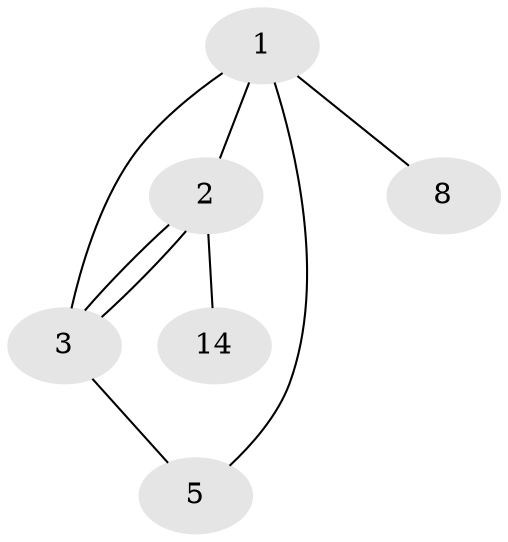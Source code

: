 // Generated by graph-tools (version 1.1) at 2025/46/02/15/25 05:46:28]
// undirected, 6 vertices, 8 edges
graph export_dot {
graph [start="1"]
  node [color=gray90,style=filled];
  1 [super="+4+7+10+12+17+18+19+20"];
  2;
  3 [super="+6+9"];
  5 [super="+11"];
  8 [super="+7+13"];
  14 [super="+6+15"];
  1 -- 2;
  1 -- 3;
  1 -- 5;
  1 -- 8;
  2 -- 3;
  2 -- 3;
  2 -- 14;
  3 -- 5;
}
